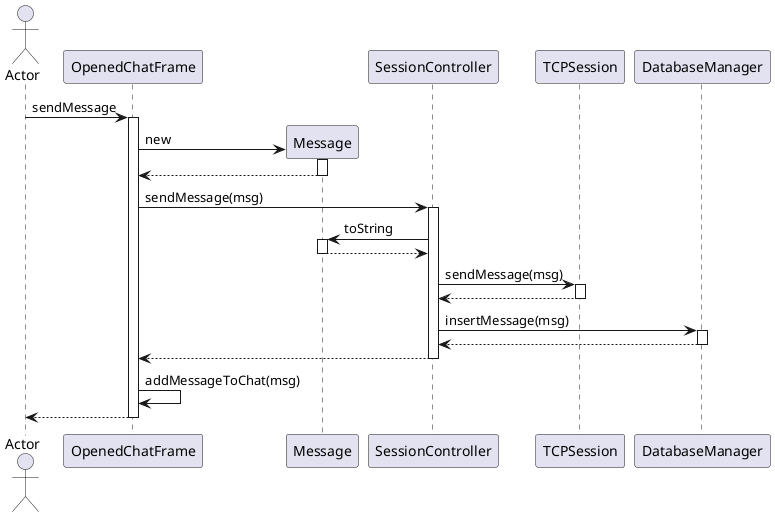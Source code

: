 @startuml
actor Actor
Actor -> OpenedChatFrame : sendMessage
activate OpenedChatFrame
create Message
OpenedChatFrame -> Message : new
activate Message
Message --> OpenedChatFrame
deactivate Message
OpenedChatFrame -> SessionController : sendMessage(msg)
activate SessionController
SessionController -> Message : toString
activate Message
Message --> SessionController
deactivate Message
SessionController -> TCPSession : sendMessage(msg)
activate TCPSession
TCPSession --> SessionController
deactivate TCPSession
SessionController -> DatabaseManager : insertMessage(msg)
activate DatabaseManager
DatabaseManager --> SessionController
deactivate DatabaseManager
SessionController --> OpenedChatFrame
deactivate SessionController
OpenedChatFrame -> OpenedChatFrame : addMessageToChat(msg)

return
@enduml